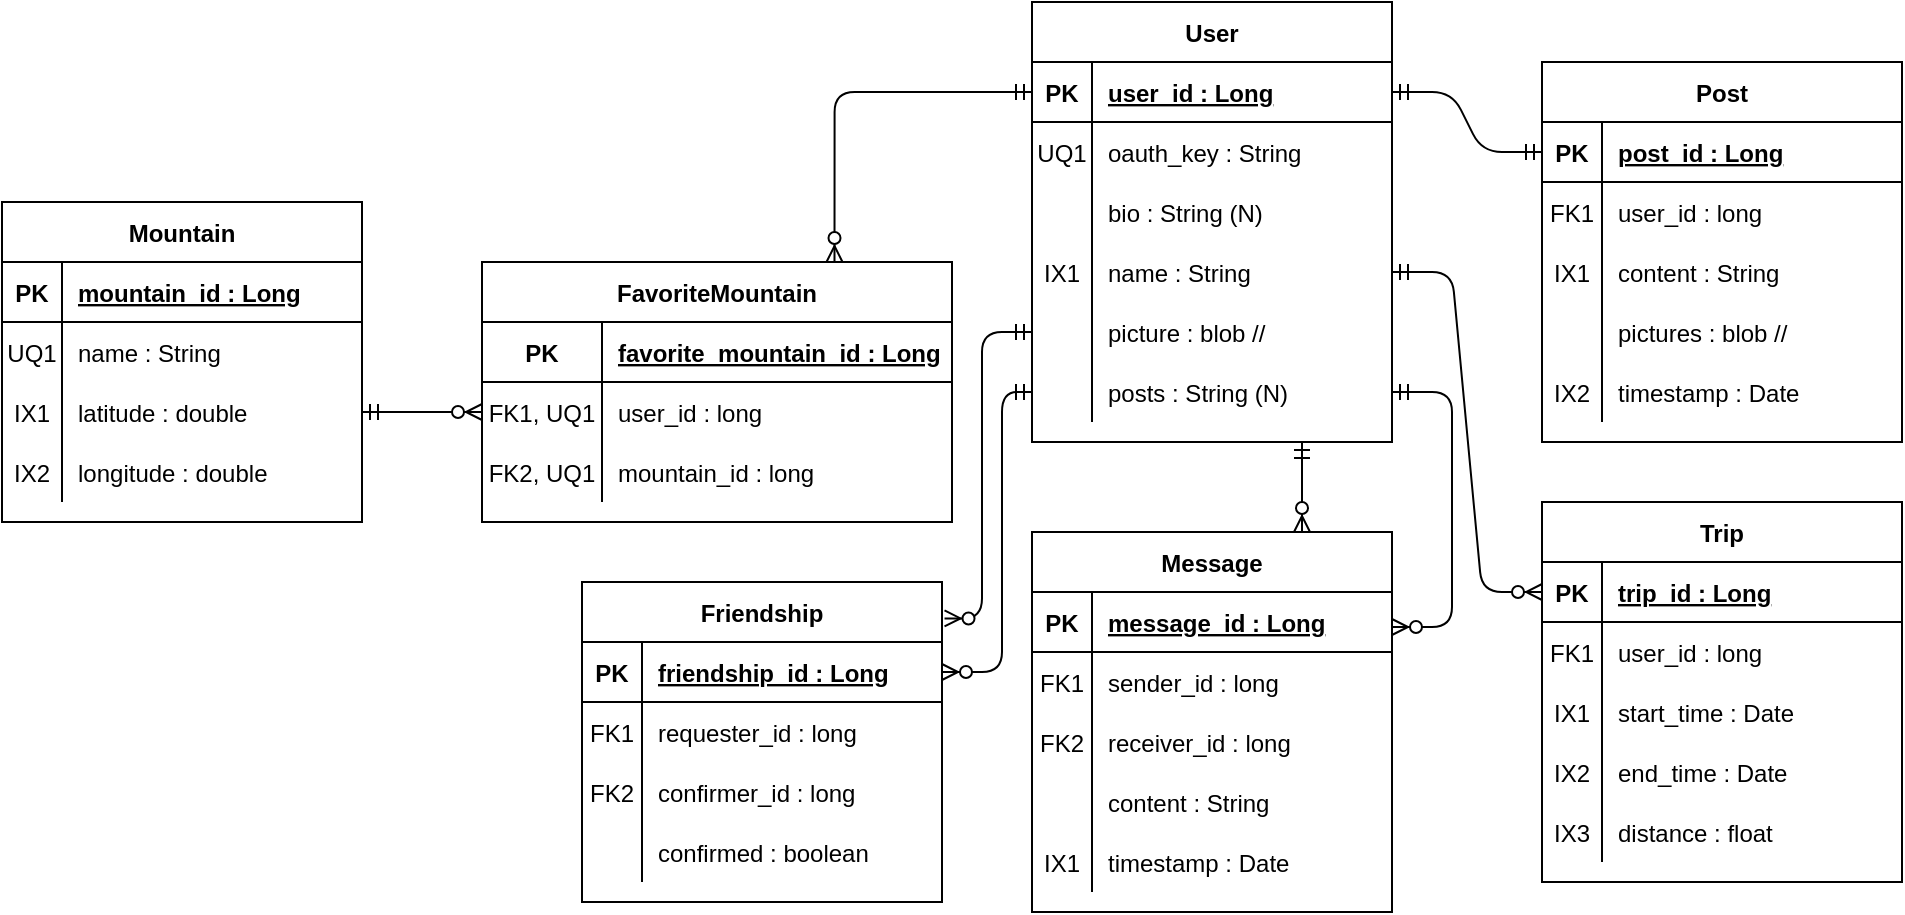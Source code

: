 <mxfile version="13.8.3" type="device"><diagram id="Pla2_hX-AQuBsee2a-CE" name="Page-1"><mxGraphModel dx="1888" dy="522" grid="1" gridSize="10" guides="1" tooltips="1" connect="1" arrows="1" fold="1" page="1" pageScale="1" pageWidth="850" pageHeight="1100" math="0" shadow="0"><root><mxCell id="0"/><mxCell id="1" parent="0"/><mxCell id="O7ZYXcbCw2IDSmmn9vWU-1" value="Post" style="shape=table;startSize=30;container=1;collapsible=1;childLayout=tableLayout;fixedRows=1;rowLines=0;fontStyle=1;align=center;resizeLast=1;" parent="1" vertex="1"><mxGeometry x="500" y="100" width="180" height="190" as="geometry"/></mxCell><mxCell id="O7ZYXcbCw2IDSmmn9vWU-2" value="" style="shape=partialRectangle;collapsible=0;dropTarget=0;pointerEvents=0;fillColor=none;top=0;left=0;bottom=1;right=0;points=[[0,0.5],[1,0.5]];portConstraint=eastwest;" parent="O7ZYXcbCw2IDSmmn9vWU-1" vertex="1"><mxGeometry y="30" width="180" height="30" as="geometry"/></mxCell><mxCell id="O7ZYXcbCw2IDSmmn9vWU-3" value="PK" style="shape=partialRectangle;connectable=0;fillColor=none;top=0;left=0;bottom=0;right=0;fontStyle=1;overflow=hidden;" parent="O7ZYXcbCw2IDSmmn9vWU-2" vertex="1"><mxGeometry width="30" height="30" as="geometry"/></mxCell><mxCell id="O7ZYXcbCw2IDSmmn9vWU-4" value="post_id : Long" style="shape=partialRectangle;connectable=0;fillColor=none;top=0;left=0;bottom=0;right=0;align=left;spacingLeft=6;fontStyle=5;overflow=hidden;" parent="O7ZYXcbCw2IDSmmn9vWU-2" vertex="1"><mxGeometry x="30" width="150" height="30" as="geometry"/></mxCell><mxCell id="O7ZYXcbCw2IDSmmn9vWU-5" value="" style="shape=partialRectangle;collapsible=0;dropTarget=0;pointerEvents=0;fillColor=none;top=0;left=0;bottom=0;right=0;points=[[0,0.5],[1,0.5]];portConstraint=eastwest;" parent="O7ZYXcbCw2IDSmmn9vWU-1" vertex="1"><mxGeometry y="60" width="180" height="30" as="geometry"/></mxCell><mxCell id="O7ZYXcbCw2IDSmmn9vWU-6" value="FK1" style="shape=partialRectangle;connectable=0;fillColor=none;top=0;left=0;bottom=0;right=0;editable=1;overflow=hidden;" parent="O7ZYXcbCw2IDSmmn9vWU-5" vertex="1"><mxGeometry width="30" height="30" as="geometry"/></mxCell><mxCell id="O7ZYXcbCw2IDSmmn9vWU-7" value="user_id : long" style="shape=partialRectangle;connectable=0;fillColor=none;top=0;left=0;bottom=0;right=0;align=left;spacingLeft=6;overflow=hidden;" parent="O7ZYXcbCw2IDSmmn9vWU-5" vertex="1"><mxGeometry x="30" width="150" height="30" as="geometry"/></mxCell><mxCell id="QWzIRzsHnDfoNcyICcfh-4" value="" style="shape=partialRectangle;collapsible=0;dropTarget=0;pointerEvents=0;fillColor=none;top=0;left=0;bottom=0;right=0;points=[[0,0.5],[1,0.5]];portConstraint=eastwest;" parent="O7ZYXcbCw2IDSmmn9vWU-1" vertex="1"><mxGeometry y="90" width="180" height="30" as="geometry"/></mxCell><mxCell id="QWzIRzsHnDfoNcyICcfh-5" value="IX1" style="shape=partialRectangle;connectable=0;fillColor=none;top=0;left=0;bottom=0;right=0;editable=1;overflow=hidden;" parent="QWzIRzsHnDfoNcyICcfh-4" vertex="1"><mxGeometry width="30" height="30" as="geometry"/></mxCell><mxCell id="QWzIRzsHnDfoNcyICcfh-6" value="content : String" style="shape=partialRectangle;connectable=0;fillColor=none;top=0;left=0;bottom=0;right=0;align=left;spacingLeft=6;overflow=hidden;" parent="QWzIRzsHnDfoNcyICcfh-4" vertex="1"><mxGeometry x="30" width="150" height="30" as="geometry"/></mxCell><mxCell id="O7ZYXcbCw2IDSmmn9vWU-8" value="" style="shape=partialRectangle;collapsible=0;dropTarget=0;pointerEvents=0;fillColor=none;top=0;left=0;bottom=0;right=0;points=[[0,0.5],[1,0.5]];portConstraint=eastwest;" parent="O7ZYXcbCw2IDSmmn9vWU-1" vertex="1"><mxGeometry y="120" width="180" height="30" as="geometry"/></mxCell><mxCell id="O7ZYXcbCw2IDSmmn9vWU-9" value="" style="shape=partialRectangle;connectable=0;fillColor=none;top=0;left=0;bottom=0;right=0;editable=1;overflow=hidden;" parent="O7ZYXcbCw2IDSmmn9vWU-8" vertex="1"><mxGeometry width="30" height="30" as="geometry"/></mxCell><mxCell id="O7ZYXcbCw2IDSmmn9vWU-10" value="pictures : blob //" style="shape=partialRectangle;connectable=0;fillColor=none;top=0;left=0;bottom=0;right=0;align=left;spacingLeft=6;overflow=hidden;" parent="O7ZYXcbCw2IDSmmn9vWU-8" vertex="1"><mxGeometry x="30" width="150" height="30" as="geometry"/></mxCell><mxCell id="O7ZYXcbCw2IDSmmn9vWU-72" value="" style="shape=partialRectangle;collapsible=0;dropTarget=0;pointerEvents=0;fillColor=none;top=0;left=0;bottom=0;right=0;points=[[0,0.5],[1,0.5]];portConstraint=eastwest;" parent="O7ZYXcbCw2IDSmmn9vWU-1" vertex="1"><mxGeometry y="150" width="180" height="30" as="geometry"/></mxCell><mxCell id="O7ZYXcbCw2IDSmmn9vWU-73" value="IX2" style="shape=partialRectangle;connectable=0;fillColor=none;top=0;left=0;bottom=0;right=0;editable=1;overflow=hidden;" parent="O7ZYXcbCw2IDSmmn9vWU-72" vertex="1"><mxGeometry width="30" height="30" as="geometry"/></mxCell><mxCell id="O7ZYXcbCw2IDSmmn9vWU-74" value="timestamp : Date" style="shape=partialRectangle;connectable=0;fillColor=none;top=0;left=0;bottom=0;right=0;align=left;spacingLeft=6;overflow=hidden;" parent="O7ZYXcbCw2IDSmmn9vWU-72" vertex="1"><mxGeometry x="30" width="150" height="30" as="geometry"/></mxCell><mxCell id="O7ZYXcbCw2IDSmmn9vWU-60" value="" style="edgeStyle=entityRelationEdgeStyle;fontSize=12;html=1;endArrow=ERzeroToMany;startArrow=ERmandOne;exitX=1;exitY=0.5;exitDx=0;exitDy=0;entryX=1;entryY=0.25;entryDx=0;entryDy=0;" parent="1" source="O7ZYXcbCw2IDSmmn9vWU-28" target="O7ZYXcbCw2IDSmmn9vWU-31" edge="1"><mxGeometry width="100" height="100" relative="1" as="geometry"><mxPoint x="160" y="340" as="sourcePoint"/><mxPoint x="260" y="240" as="targetPoint"/></mxGeometry></mxCell><mxCell id="O7ZYXcbCw2IDSmmn9vWU-65" value="" style="edgeStyle=entityRelationEdgeStyle;fontSize=12;html=1;endArrow=ERmandOne;startArrow=ERmandOne;exitX=1;exitY=0.5;exitDx=0;exitDy=0;entryX=0;entryY=0.5;entryDx=0;entryDy=0;" parent="1" source="O7ZYXcbCw2IDSmmn9vWU-15" target="O7ZYXcbCw2IDSmmn9vWU-2" edge="1"><mxGeometry width="100" height="100" relative="1" as="geometry"><mxPoint x="340" y="190" as="sourcePoint"/><mxPoint x="440" y="90" as="targetPoint"/></mxGeometry></mxCell><mxCell id="O7ZYXcbCw2IDSmmn9vWU-71" value="" style="edgeStyle=entityRelationEdgeStyle;fontSize=12;html=1;endArrow=ERzeroToMany;startArrow=ERmandOne;entryX=0;entryY=0.5;entryDx=0;entryDy=0;exitX=1;exitY=0.5;exitDx=0;exitDy=0;endFill=1;" parent="1" source="O7ZYXcbCw2IDSmmn9vWU-21" target="QWzIRzsHnDfoNcyICcfh-8" edge="1"><mxGeometry width="100" height="100" relative="1" as="geometry"><mxPoint x="320" y="230" as="sourcePoint"/><mxPoint x="500" y="425" as="targetPoint"/></mxGeometry></mxCell><mxCell id="QWzIRzsHnDfoNcyICcfh-60" value="" style="edgeStyle=entityRelationEdgeStyle;fontSize=12;html=1;endArrow=ERzeroToMany;startArrow=ERmandOne;entryX=0;entryY=0.5;entryDx=0;entryDy=0;exitX=1;exitY=0.5;exitDx=0;exitDy=0;endFill=1;" parent="1" source="QWzIRzsHnDfoNcyICcfh-54" target="QWzIRzsHnDfoNcyICcfh-65" edge="1"><mxGeometry width="100" height="100" relative="1" as="geometry"><mxPoint x="132.5" y="270" as="sourcePoint"/><mxPoint x="232.5" y="170" as="targetPoint"/></mxGeometry></mxCell><mxCell id="QWzIRzsHnDfoNcyICcfh-61" value="FavoriteMountain" style="shape=table;startSize=30;container=1;collapsible=1;childLayout=tableLayout;fixedRows=1;rowLines=0;fontStyle=1;align=center;resizeLast=1;" parent="1" vertex="1"><mxGeometry x="-30" y="200" width="235" height="130" as="geometry"/></mxCell><mxCell id="QWzIRzsHnDfoNcyICcfh-62" value="" style="shape=partialRectangle;collapsible=0;dropTarget=0;pointerEvents=0;fillColor=none;top=0;left=0;bottom=1;right=0;points=[[0,0.5],[1,0.5]];portConstraint=eastwest;" parent="QWzIRzsHnDfoNcyICcfh-61" vertex="1"><mxGeometry y="30" width="235" height="30" as="geometry"/></mxCell><mxCell id="QWzIRzsHnDfoNcyICcfh-63" value="PK" style="shape=partialRectangle;connectable=0;fillColor=none;top=0;left=0;bottom=0;right=0;fontStyle=1;overflow=hidden;" parent="QWzIRzsHnDfoNcyICcfh-62" vertex="1"><mxGeometry width="60" height="30" as="geometry"/></mxCell><mxCell id="QWzIRzsHnDfoNcyICcfh-64" value="favorite_mountain_id : Long" style="shape=partialRectangle;connectable=0;fillColor=none;top=0;left=0;bottom=0;right=0;align=left;spacingLeft=6;fontStyle=5;overflow=hidden;" parent="QWzIRzsHnDfoNcyICcfh-62" vertex="1"><mxGeometry x="60" width="175" height="30" as="geometry"/></mxCell><mxCell id="QWzIRzsHnDfoNcyICcfh-65" value="" style="shape=partialRectangle;collapsible=0;dropTarget=0;pointerEvents=0;fillColor=none;top=0;left=0;bottom=0;right=0;points=[[0,0.5],[1,0.5]];portConstraint=eastwest;" parent="QWzIRzsHnDfoNcyICcfh-61" vertex="1"><mxGeometry y="60" width="235" height="30" as="geometry"/></mxCell><mxCell id="QWzIRzsHnDfoNcyICcfh-66" value="FK1, UQ1" style="shape=partialRectangle;connectable=0;fillColor=none;top=0;left=0;bottom=0;right=0;editable=1;overflow=hidden;" parent="QWzIRzsHnDfoNcyICcfh-65" vertex="1"><mxGeometry width="60" height="30" as="geometry"/></mxCell><mxCell id="QWzIRzsHnDfoNcyICcfh-67" value="user_id : long" style="shape=partialRectangle;connectable=0;fillColor=none;top=0;left=0;bottom=0;right=0;align=left;spacingLeft=6;overflow=hidden;" parent="QWzIRzsHnDfoNcyICcfh-65" vertex="1"><mxGeometry x="60" width="175" height="30" as="geometry"/></mxCell><mxCell id="QWzIRzsHnDfoNcyICcfh-68" value="" style="shape=partialRectangle;collapsible=0;dropTarget=0;pointerEvents=0;fillColor=none;top=0;left=0;bottom=0;right=0;points=[[0,0.5],[1,0.5]];portConstraint=eastwest;" parent="QWzIRzsHnDfoNcyICcfh-61" vertex="1"><mxGeometry y="90" width="235" height="30" as="geometry"/></mxCell><mxCell id="QWzIRzsHnDfoNcyICcfh-69" value="FK2, UQ1" style="shape=partialRectangle;connectable=0;fillColor=none;top=0;left=0;bottom=0;right=0;editable=1;overflow=hidden;" parent="QWzIRzsHnDfoNcyICcfh-68" vertex="1"><mxGeometry width="60" height="30" as="geometry"/></mxCell><mxCell id="QWzIRzsHnDfoNcyICcfh-70" value="mountain_id : long" style="shape=partialRectangle;connectable=0;fillColor=none;top=0;left=0;bottom=0;right=0;align=left;spacingLeft=6;overflow=hidden;" parent="QWzIRzsHnDfoNcyICcfh-68" vertex="1"><mxGeometry x="60" width="175" height="30" as="geometry"/></mxCell><mxCell id="QWzIRzsHnDfoNcyICcfh-47" value="Mountain" style="shape=table;startSize=30;container=1;collapsible=1;childLayout=tableLayout;fixedRows=1;rowLines=0;fontStyle=1;align=center;resizeLast=1;" parent="1" vertex="1"><mxGeometry x="-270" y="170" width="180" height="160" as="geometry"/></mxCell><mxCell id="QWzIRzsHnDfoNcyICcfh-48" value="" style="shape=partialRectangle;collapsible=0;dropTarget=0;pointerEvents=0;fillColor=none;top=0;left=0;bottom=1;right=0;points=[[0,0.5],[1,0.5]];portConstraint=eastwest;" parent="QWzIRzsHnDfoNcyICcfh-47" vertex="1"><mxGeometry y="30" width="180" height="30" as="geometry"/></mxCell><mxCell id="QWzIRzsHnDfoNcyICcfh-49" value="PK" style="shape=partialRectangle;connectable=0;fillColor=none;top=0;left=0;bottom=0;right=0;fontStyle=1;overflow=hidden;" parent="QWzIRzsHnDfoNcyICcfh-48" vertex="1"><mxGeometry width="30" height="30" as="geometry"/></mxCell><mxCell id="QWzIRzsHnDfoNcyICcfh-50" value="mountain_id : Long" style="shape=partialRectangle;connectable=0;fillColor=none;top=0;left=0;bottom=0;right=0;align=left;spacingLeft=6;fontStyle=5;overflow=hidden;" parent="QWzIRzsHnDfoNcyICcfh-48" vertex="1"><mxGeometry x="30" width="150" height="30" as="geometry"/></mxCell><mxCell id="QWzIRzsHnDfoNcyICcfh-51" value="" style="shape=partialRectangle;collapsible=0;dropTarget=0;pointerEvents=0;fillColor=none;top=0;left=0;bottom=0;right=0;points=[[0,0.5],[1,0.5]];portConstraint=eastwest;" parent="QWzIRzsHnDfoNcyICcfh-47" vertex="1"><mxGeometry y="60" width="180" height="30" as="geometry"/></mxCell><mxCell id="QWzIRzsHnDfoNcyICcfh-52" value="UQ1" style="shape=partialRectangle;connectable=0;fillColor=none;top=0;left=0;bottom=0;right=0;editable=1;overflow=hidden;" parent="QWzIRzsHnDfoNcyICcfh-51" vertex="1"><mxGeometry width="30" height="30" as="geometry"/></mxCell><mxCell id="QWzIRzsHnDfoNcyICcfh-53" value="name : String" style="shape=partialRectangle;connectable=0;fillColor=none;top=0;left=0;bottom=0;right=0;align=left;spacingLeft=6;overflow=hidden;" parent="QWzIRzsHnDfoNcyICcfh-51" vertex="1"><mxGeometry x="30" width="150" height="30" as="geometry"/></mxCell><mxCell id="QWzIRzsHnDfoNcyICcfh-54" value="" style="shape=partialRectangle;collapsible=0;dropTarget=0;pointerEvents=0;fillColor=none;top=0;left=0;bottom=0;right=0;points=[[0,0.5],[1,0.5]];portConstraint=eastwest;" parent="QWzIRzsHnDfoNcyICcfh-47" vertex="1"><mxGeometry y="90" width="180" height="30" as="geometry"/></mxCell><mxCell id="QWzIRzsHnDfoNcyICcfh-55" value="IX1" style="shape=partialRectangle;connectable=0;fillColor=none;top=0;left=0;bottom=0;right=0;editable=1;overflow=hidden;" parent="QWzIRzsHnDfoNcyICcfh-54" vertex="1"><mxGeometry width="30" height="30" as="geometry"/></mxCell><mxCell id="QWzIRzsHnDfoNcyICcfh-56" value="latitude : double" style="shape=partialRectangle;connectable=0;fillColor=none;top=0;left=0;bottom=0;right=0;align=left;spacingLeft=6;overflow=hidden;" parent="QWzIRzsHnDfoNcyICcfh-54" vertex="1"><mxGeometry x="30" width="150" height="30" as="geometry"/></mxCell><mxCell id="QWzIRzsHnDfoNcyICcfh-57" value="" style="shape=partialRectangle;collapsible=0;dropTarget=0;pointerEvents=0;fillColor=none;top=0;left=0;bottom=0;right=0;points=[[0,0.5],[1,0.5]];portConstraint=eastwest;" parent="QWzIRzsHnDfoNcyICcfh-47" vertex="1"><mxGeometry y="120" width="180" height="30" as="geometry"/></mxCell><mxCell id="QWzIRzsHnDfoNcyICcfh-58" value="IX2" style="shape=partialRectangle;connectable=0;fillColor=none;top=0;left=0;bottom=0;right=0;editable=1;overflow=hidden;" parent="QWzIRzsHnDfoNcyICcfh-57" vertex="1"><mxGeometry width="30" height="30" as="geometry"/></mxCell><mxCell id="QWzIRzsHnDfoNcyICcfh-59" value="longitude : double" style="shape=partialRectangle;connectable=0;fillColor=none;top=0;left=0;bottom=0;right=0;align=left;spacingLeft=6;overflow=hidden;" parent="QWzIRzsHnDfoNcyICcfh-57" vertex="1"><mxGeometry x="30" width="150" height="30" as="geometry"/></mxCell><mxCell id="QWzIRzsHnDfoNcyICcfh-71" value="" style="fontSize=12;html=1;endArrow=ERzeroToMany;startArrow=ERmandOne;exitX=0;exitY=0.5;exitDx=0;exitDy=0;entryX=0.75;entryY=0;entryDx=0;entryDy=0;endFill=1;edgeStyle=orthogonalEdgeStyle;" parent="1" source="O7ZYXcbCw2IDSmmn9vWU-15" target="QWzIRzsHnDfoNcyICcfh-61" edge="1"><mxGeometry width="100" height="100" relative="1" as="geometry"><mxPoint x="160" y="105" as="sourcePoint"/><mxPoint x="160" y="200" as="targetPoint"/></mxGeometry></mxCell><mxCell id="QWzIRzsHnDfoNcyICcfh-7" value="Trip" style="shape=table;startSize=30;container=1;collapsible=1;childLayout=tableLayout;fixedRows=1;rowLines=0;fontStyle=1;align=center;resizeLast=1;" parent="1" vertex="1"><mxGeometry x="500" y="320" width="180" height="190" as="geometry"/></mxCell><mxCell id="QWzIRzsHnDfoNcyICcfh-8" value="" style="shape=partialRectangle;collapsible=0;dropTarget=0;pointerEvents=0;fillColor=none;top=0;left=0;bottom=1;right=0;points=[[0,0.5],[1,0.5]];portConstraint=eastwest;" parent="QWzIRzsHnDfoNcyICcfh-7" vertex="1"><mxGeometry y="30" width="180" height="30" as="geometry"/></mxCell><mxCell id="QWzIRzsHnDfoNcyICcfh-9" value="PK" style="shape=partialRectangle;connectable=0;fillColor=none;top=0;left=0;bottom=0;right=0;fontStyle=1;overflow=hidden;" parent="QWzIRzsHnDfoNcyICcfh-8" vertex="1"><mxGeometry width="30" height="30" as="geometry"/></mxCell><mxCell id="QWzIRzsHnDfoNcyICcfh-10" value="trip_id : Long" style="shape=partialRectangle;connectable=0;fillColor=none;top=0;left=0;bottom=0;right=0;align=left;spacingLeft=6;fontStyle=5;overflow=hidden;" parent="QWzIRzsHnDfoNcyICcfh-8" vertex="1"><mxGeometry x="30" width="150" height="30" as="geometry"/></mxCell><mxCell id="QWzIRzsHnDfoNcyICcfh-11" value="" style="shape=partialRectangle;collapsible=0;dropTarget=0;pointerEvents=0;fillColor=none;top=0;left=0;bottom=0;right=0;points=[[0,0.5],[1,0.5]];portConstraint=eastwest;" parent="QWzIRzsHnDfoNcyICcfh-7" vertex="1"><mxGeometry y="60" width="180" height="30" as="geometry"/></mxCell><mxCell id="QWzIRzsHnDfoNcyICcfh-12" value="FK1" style="shape=partialRectangle;connectable=0;fillColor=none;top=0;left=0;bottom=0;right=0;editable=1;overflow=hidden;" parent="QWzIRzsHnDfoNcyICcfh-11" vertex="1"><mxGeometry width="30" height="30" as="geometry"/></mxCell><mxCell id="QWzIRzsHnDfoNcyICcfh-13" value="user_id : long" style="shape=partialRectangle;connectable=0;fillColor=none;top=0;left=0;bottom=0;right=0;align=left;spacingLeft=6;overflow=hidden;" parent="QWzIRzsHnDfoNcyICcfh-11" vertex="1"><mxGeometry x="30" width="150" height="30" as="geometry"/></mxCell><mxCell id="QWzIRzsHnDfoNcyICcfh-14" value="" style="shape=partialRectangle;collapsible=0;dropTarget=0;pointerEvents=0;fillColor=none;top=0;left=0;bottom=0;right=0;points=[[0,0.5],[1,0.5]];portConstraint=eastwest;" parent="QWzIRzsHnDfoNcyICcfh-7" vertex="1"><mxGeometry y="90" width="180" height="30" as="geometry"/></mxCell><mxCell id="QWzIRzsHnDfoNcyICcfh-15" value="IX1" style="shape=partialRectangle;connectable=0;fillColor=none;top=0;left=0;bottom=0;right=0;editable=1;overflow=hidden;" parent="QWzIRzsHnDfoNcyICcfh-14" vertex="1"><mxGeometry width="30" height="30" as="geometry"/></mxCell><mxCell id="QWzIRzsHnDfoNcyICcfh-16" value="start_time : Date" style="shape=partialRectangle;connectable=0;fillColor=none;top=0;left=0;bottom=0;right=0;align=left;spacingLeft=6;overflow=hidden;" parent="QWzIRzsHnDfoNcyICcfh-14" vertex="1"><mxGeometry x="30" width="150" height="30" as="geometry"/></mxCell><mxCell id="QWzIRzsHnDfoNcyICcfh-17" value="" style="shape=partialRectangle;collapsible=0;dropTarget=0;pointerEvents=0;fillColor=none;top=0;left=0;bottom=0;right=0;points=[[0,0.5],[1,0.5]];portConstraint=eastwest;" parent="QWzIRzsHnDfoNcyICcfh-7" vertex="1"><mxGeometry y="120" width="180" height="30" as="geometry"/></mxCell><mxCell id="QWzIRzsHnDfoNcyICcfh-18" value="IX2" style="shape=partialRectangle;connectable=0;fillColor=none;top=0;left=0;bottom=0;right=0;editable=1;overflow=hidden;" parent="QWzIRzsHnDfoNcyICcfh-17" vertex="1"><mxGeometry width="30" height="30" as="geometry"/></mxCell><mxCell id="QWzIRzsHnDfoNcyICcfh-19" value="end_time : Date" style="shape=partialRectangle;connectable=0;fillColor=none;top=0;left=0;bottom=0;right=0;align=left;spacingLeft=6;overflow=hidden;" parent="QWzIRzsHnDfoNcyICcfh-17" vertex="1"><mxGeometry x="30" width="150" height="30" as="geometry"/></mxCell><mxCell id="QWzIRzsHnDfoNcyICcfh-20" value="" style="shape=partialRectangle;collapsible=0;dropTarget=0;pointerEvents=0;fillColor=none;top=0;left=0;bottom=0;right=0;points=[[0,0.5],[1,0.5]];portConstraint=eastwest;" parent="QWzIRzsHnDfoNcyICcfh-7" vertex="1"><mxGeometry y="150" width="180" height="30" as="geometry"/></mxCell><mxCell id="QWzIRzsHnDfoNcyICcfh-21" value="IX3" style="shape=partialRectangle;connectable=0;fillColor=none;top=0;left=0;bottom=0;right=0;editable=1;overflow=hidden;" parent="QWzIRzsHnDfoNcyICcfh-20" vertex="1"><mxGeometry width="30" height="30" as="geometry"/></mxCell><mxCell id="QWzIRzsHnDfoNcyICcfh-22" value="distance : float" style="shape=partialRectangle;connectable=0;fillColor=none;top=0;left=0;bottom=0;right=0;align=left;spacingLeft=6;overflow=hidden;" parent="QWzIRzsHnDfoNcyICcfh-20" vertex="1"><mxGeometry x="30" width="150" height="30" as="geometry"/></mxCell><mxCell id="O7ZYXcbCw2IDSmmn9vWU-31" value="Message" style="shape=table;startSize=30;container=1;collapsible=1;childLayout=tableLayout;fixedRows=1;rowLines=0;fontStyle=1;align=center;resizeLast=1;" parent="1" vertex="1"><mxGeometry x="245" y="335" width="180" height="190" as="geometry"/></mxCell><mxCell id="O7ZYXcbCw2IDSmmn9vWU-32" value="" style="shape=partialRectangle;collapsible=0;dropTarget=0;pointerEvents=0;fillColor=none;top=0;left=0;bottom=1;right=0;points=[[0,0.5],[1,0.5]];portConstraint=eastwest;" parent="O7ZYXcbCw2IDSmmn9vWU-31" vertex="1"><mxGeometry y="30" width="180" height="30" as="geometry"/></mxCell><mxCell id="O7ZYXcbCw2IDSmmn9vWU-33" value="PK" style="shape=partialRectangle;connectable=0;fillColor=none;top=0;left=0;bottom=0;right=0;fontStyle=1;overflow=hidden;" parent="O7ZYXcbCw2IDSmmn9vWU-32" vertex="1"><mxGeometry width="30" height="30" as="geometry"/></mxCell><mxCell id="O7ZYXcbCw2IDSmmn9vWU-34" value="message_id : Long" style="shape=partialRectangle;connectable=0;fillColor=none;top=0;left=0;bottom=0;right=0;align=left;spacingLeft=6;fontStyle=5;overflow=hidden;" parent="O7ZYXcbCw2IDSmmn9vWU-32" vertex="1"><mxGeometry x="30" width="150" height="30" as="geometry"/></mxCell><mxCell id="O7ZYXcbCw2IDSmmn9vWU-35" value="" style="shape=partialRectangle;collapsible=0;dropTarget=0;pointerEvents=0;fillColor=none;top=0;left=0;bottom=0;right=0;points=[[0,0.5],[1,0.5]];portConstraint=eastwest;" parent="O7ZYXcbCw2IDSmmn9vWU-31" vertex="1"><mxGeometry y="60" width="180" height="30" as="geometry"/></mxCell><mxCell id="O7ZYXcbCw2IDSmmn9vWU-36" value="FK1" style="shape=partialRectangle;connectable=0;fillColor=none;top=0;left=0;bottom=0;right=0;editable=1;overflow=hidden;" parent="O7ZYXcbCw2IDSmmn9vWU-35" vertex="1"><mxGeometry width="30" height="30" as="geometry"/></mxCell><mxCell id="O7ZYXcbCw2IDSmmn9vWU-37" value="sender_id : long" style="shape=partialRectangle;connectable=0;fillColor=none;top=0;left=0;bottom=0;right=0;align=left;spacingLeft=6;overflow=hidden;" parent="O7ZYXcbCw2IDSmmn9vWU-35" vertex="1"><mxGeometry x="30" width="150" height="30" as="geometry"/></mxCell><mxCell id="QWzIRzsHnDfoNcyICcfh-90" value="" style="shape=partialRectangle;collapsible=0;dropTarget=0;pointerEvents=0;fillColor=none;top=0;left=0;bottom=0;right=0;points=[[0,0.5],[1,0.5]];portConstraint=eastwest;" parent="O7ZYXcbCw2IDSmmn9vWU-31" vertex="1"><mxGeometry y="90" width="180" height="30" as="geometry"/></mxCell><mxCell id="QWzIRzsHnDfoNcyICcfh-91" value="FK2" style="shape=partialRectangle;connectable=0;fillColor=none;top=0;left=0;bottom=0;right=0;editable=1;overflow=hidden;" parent="QWzIRzsHnDfoNcyICcfh-90" vertex="1"><mxGeometry width="30" height="30" as="geometry"/></mxCell><mxCell id="QWzIRzsHnDfoNcyICcfh-92" value="receiver_id : long" style="shape=partialRectangle;connectable=0;fillColor=none;top=0;left=0;bottom=0;right=0;align=left;spacingLeft=6;overflow=hidden;" parent="QWzIRzsHnDfoNcyICcfh-90" vertex="1"><mxGeometry x="30" width="150" height="30" as="geometry"/></mxCell><mxCell id="O7ZYXcbCw2IDSmmn9vWU-38" value="" style="shape=partialRectangle;collapsible=0;dropTarget=0;pointerEvents=0;fillColor=none;top=0;left=0;bottom=0;right=0;points=[[0,0.5],[1,0.5]];portConstraint=eastwest;" parent="O7ZYXcbCw2IDSmmn9vWU-31" vertex="1"><mxGeometry y="120" width="180" height="30" as="geometry"/></mxCell><mxCell id="O7ZYXcbCw2IDSmmn9vWU-39" value="" style="shape=partialRectangle;connectable=0;fillColor=none;top=0;left=0;bottom=0;right=0;editable=1;overflow=hidden;" parent="O7ZYXcbCw2IDSmmn9vWU-38" vertex="1"><mxGeometry width="30" height="30" as="geometry"/></mxCell><mxCell id="O7ZYXcbCw2IDSmmn9vWU-40" value="content : String" style="shape=partialRectangle;connectable=0;fillColor=none;top=0;left=0;bottom=0;right=0;align=left;spacingLeft=6;overflow=hidden;" parent="O7ZYXcbCw2IDSmmn9vWU-38" vertex="1"><mxGeometry x="30" width="150" height="30" as="geometry"/></mxCell><mxCell id="O7ZYXcbCw2IDSmmn9vWU-41" value="" style="shape=partialRectangle;collapsible=0;dropTarget=0;pointerEvents=0;fillColor=none;top=0;left=0;bottom=0;right=0;points=[[0,0.5],[1,0.5]];portConstraint=eastwest;" parent="O7ZYXcbCw2IDSmmn9vWU-31" vertex="1"><mxGeometry y="150" width="180" height="30" as="geometry"/></mxCell><mxCell id="O7ZYXcbCw2IDSmmn9vWU-42" value="IX1" style="shape=partialRectangle;connectable=0;fillColor=none;top=0;left=0;bottom=0;right=0;editable=1;overflow=hidden;" parent="O7ZYXcbCw2IDSmmn9vWU-41" vertex="1"><mxGeometry width="30" height="30" as="geometry"/></mxCell><mxCell id="O7ZYXcbCw2IDSmmn9vWU-43" value="timestamp : Date" style="shape=partialRectangle;connectable=0;fillColor=none;top=0;left=0;bottom=0;right=0;align=left;spacingLeft=6;overflow=hidden;" parent="O7ZYXcbCw2IDSmmn9vWU-41" vertex="1"><mxGeometry x="30" width="150" height="30" as="geometry"/></mxCell><mxCell id="QWzIRzsHnDfoNcyICcfh-72" value="Friendship" style="shape=table;startSize=30;container=1;collapsible=1;childLayout=tableLayout;fixedRows=1;rowLines=0;fontStyle=1;align=center;resizeLast=1;" parent="1" vertex="1"><mxGeometry x="20" y="360" width="180" height="160" as="geometry"/></mxCell><mxCell id="QWzIRzsHnDfoNcyICcfh-73" value="" style="shape=partialRectangle;collapsible=0;dropTarget=0;pointerEvents=0;fillColor=none;top=0;left=0;bottom=1;right=0;points=[[0,0.5],[1,0.5]];portConstraint=eastwest;" parent="QWzIRzsHnDfoNcyICcfh-72" vertex="1"><mxGeometry y="30" width="180" height="30" as="geometry"/></mxCell><mxCell id="QWzIRzsHnDfoNcyICcfh-74" value="PK" style="shape=partialRectangle;connectable=0;fillColor=none;top=0;left=0;bottom=0;right=0;fontStyle=1;overflow=hidden;" parent="QWzIRzsHnDfoNcyICcfh-73" vertex="1"><mxGeometry width="30" height="30" as="geometry"/></mxCell><mxCell id="QWzIRzsHnDfoNcyICcfh-75" value="friendship_id : Long" style="shape=partialRectangle;connectable=0;fillColor=none;top=0;left=0;bottom=0;right=0;align=left;spacingLeft=6;fontStyle=5;overflow=hidden;" parent="QWzIRzsHnDfoNcyICcfh-73" vertex="1"><mxGeometry x="30" width="150" height="30" as="geometry"/></mxCell><mxCell id="QWzIRzsHnDfoNcyICcfh-76" value="" style="shape=partialRectangle;collapsible=0;dropTarget=0;pointerEvents=0;fillColor=none;top=0;left=0;bottom=0;right=0;points=[[0,0.5],[1,0.5]];portConstraint=eastwest;" parent="QWzIRzsHnDfoNcyICcfh-72" vertex="1"><mxGeometry y="60" width="180" height="30" as="geometry"/></mxCell><mxCell id="QWzIRzsHnDfoNcyICcfh-77" value="FK1" style="shape=partialRectangle;connectable=0;fillColor=none;top=0;left=0;bottom=0;right=0;editable=1;overflow=hidden;" parent="QWzIRzsHnDfoNcyICcfh-76" vertex="1"><mxGeometry width="30" height="30" as="geometry"/></mxCell><mxCell id="QWzIRzsHnDfoNcyICcfh-78" value="requester_id : long" style="shape=partialRectangle;connectable=0;fillColor=none;top=0;left=0;bottom=0;right=0;align=left;spacingLeft=6;overflow=hidden;" parent="QWzIRzsHnDfoNcyICcfh-76" vertex="1"><mxGeometry x="30" width="150" height="30" as="geometry"/></mxCell><mxCell id="QWzIRzsHnDfoNcyICcfh-79" value="" style="shape=partialRectangle;collapsible=0;dropTarget=0;pointerEvents=0;fillColor=none;top=0;left=0;bottom=0;right=0;points=[[0,0.5],[1,0.5]];portConstraint=eastwest;" parent="QWzIRzsHnDfoNcyICcfh-72" vertex="1"><mxGeometry y="90" width="180" height="30" as="geometry"/></mxCell><mxCell id="QWzIRzsHnDfoNcyICcfh-80" value="FK2" style="shape=partialRectangle;connectable=0;fillColor=none;top=0;left=0;bottom=0;right=0;editable=1;overflow=hidden;" parent="QWzIRzsHnDfoNcyICcfh-79" vertex="1"><mxGeometry width="30" height="30" as="geometry"/></mxCell><mxCell id="QWzIRzsHnDfoNcyICcfh-81" value="confirmer_id : long" style="shape=partialRectangle;connectable=0;fillColor=none;top=0;left=0;bottom=0;right=0;align=left;spacingLeft=6;overflow=hidden;" parent="QWzIRzsHnDfoNcyICcfh-79" vertex="1"><mxGeometry x="30" width="150" height="30" as="geometry"/></mxCell><mxCell id="QWzIRzsHnDfoNcyICcfh-86" value="" style="shape=partialRectangle;collapsible=0;dropTarget=0;pointerEvents=0;fillColor=none;top=0;left=0;bottom=0;right=0;points=[[0,0.5],[1,0.5]];portConstraint=eastwest;" parent="QWzIRzsHnDfoNcyICcfh-72" vertex="1"><mxGeometry y="120" width="180" height="30" as="geometry"/></mxCell><mxCell id="QWzIRzsHnDfoNcyICcfh-87" value="" style="shape=partialRectangle;connectable=0;fillColor=none;top=0;left=0;bottom=0;right=0;editable=1;overflow=hidden;" parent="QWzIRzsHnDfoNcyICcfh-86" vertex="1"><mxGeometry width="30" height="30" as="geometry"/></mxCell><mxCell id="QWzIRzsHnDfoNcyICcfh-88" value="confirmed : boolean" style="shape=partialRectangle;connectable=0;fillColor=none;top=0;left=0;bottom=0;right=0;align=left;spacingLeft=6;overflow=hidden;" parent="QWzIRzsHnDfoNcyICcfh-86" vertex="1"><mxGeometry x="30" width="150" height="30" as="geometry"/></mxCell><mxCell id="QWzIRzsHnDfoNcyICcfh-85" value="" style="edgeStyle=elbowEdgeStyle;fontSize=12;html=1;endArrow=ERmandOne;startArrow=ERzeroToMany;entryX=0;entryY=0.5;entryDx=0;entryDy=0;exitX=1;exitY=0.5;exitDx=0;exitDy=0;startFill=1;" parent="1" source="QWzIRzsHnDfoNcyICcfh-73" target="O7ZYXcbCw2IDSmmn9vWU-28" edge="1"><mxGeometry width="100" height="100" relative="1" as="geometry"><mxPoint x="150" y="360" as="sourcePoint"/><mxPoint x="250" y="260" as="targetPoint"/><Array as="points"><mxPoint x="230" y="380"/></Array></mxGeometry></mxCell><mxCell id="QWzIRzsHnDfoNcyICcfh-89" value="" style="edgeStyle=elbowEdgeStyle;fontSize=12;html=1;endArrow=ERmandOne;startArrow=ERzeroToMany;entryX=0;entryY=0.5;entryDx=0;entryDy=0;exitX=1.007;exitY=0.114;exitDx=0;exitDy=0;startFill=1;exitPerimeter=0;" parent="1" source="QWzIRzsHnDfoNcyICcfh-72" target="O7ZYXcbCw2IDSmmn9vWU-24" edge="1"><mxGeometry width="100" height="100" relative="1" as="geometry"><mxPoint x="190" y="380" as="sourcePoint"/><mxPoint x="235" y="260" as="targetPoint"/><Array as="points"><mxPoint x="220" y="300"/></Array></mxGeometry></mxCell><mxCell id="QWzIRzsHnDfoNcyICcfh-93" value="" style="fontSize=12;html=1;endArrow=ERzeroToMany;startArrow=ERmandOne;exitX=0.75;exitY=1;exitDx=0;exitDy=0;entryX=0.75;entryY=0;entryDx=0;entryDy=0;" parent="1" source="O7ZYXcbCw2IDSmmn9vWU-14" target="O7ZYXcbCw2IDSmmn9vWU-31" edge="1"><mxGeometry width="100" height="100" relative="1" as="geometry"><mxPoint x="435" y="295" as="sourcePoint"/><mxPoint x="435" y="392.5" as="targetPoint"/></mxGeometry></mxCell><mxCell id="O7ZYXcbCw2IDSmmn9vWU-14" value="User" style="shape=table;startSize=30;container=1;collapsible=1;childLayout=tableLayout;fixedRows=1;rowLines=0;fontStyle=1;align=center;resizeLast=1;" parent="1" vertex="1"><mxGeometry x="245" y="70" width="180" height="220" as="geometry"/></mxCell><mxCell id="O7ZYXcbCw2IDSmmn9vWU-15" value="" style="shape=partialRectangle;collapsible=0;dropTarget=0;pointerEvents=0;fillColor=none;top=0;left=0;bottom=1;right=0;points=[[0,0.5],[1,0.5]];portConstraint=eastwest;" parent="O7ZYXcbCw2IDSmmn9vWU-14" vertex="1"><mxGeometry y="30" width="180" height="30" as="geometry"/></mxCell><mxCell id="O7ZYXcbCw2IDSmmn9vWU-16" value="PK" style="shape=partialRectangle;connectable=0;fillColor=none;top=0;left=0;bottom=0;right=0;fontStyle=1;overflow=hidden;" parent="O7ZYXcbCw2IDSmmn9vWU-15" vertex="1"><mxGeometry width="30" height="30" as="geometry"/></mxCell><mxCell id="O7ZYXcbCw2IDSmmn9vWU-17" value="user_id : Long" style="shape=partialRectangle;connectable=0;fillColor=none;top=0;left=0;bottom=0;right=0;align=left;spacingLeft=6;fontStyle=5;overflow=hidden;" parent="O7ZYXcbCw2IDSmmn9vWU-15" vertex="1"><mxGeometry x="30" width="150" height="30" as="geometry"/></mxCell><mxCell id="O7ZYXcbCw2IDSmmn9vWU-18" value="" style="shape=partialRectangle;collapsible=0;dropTarget=0;pointerEvents=0;fillColor=none;top=0;left=0;bottom=0;right=0;points=[[0,0.5],[1,0.5]];portConstraint=eastwest;" parent="O7ZYXcbCw2IDSmmn9vWU-14" vertex="1"><mxGeometry y="60" width="180" height="30" as="geometry"/></mxCell><mxCell id="O7ZYXcbCw2IDSmmn9vWU-19" value="UQ1" style="shape=partialRectangle;connectable=0;fillColor=none;top=0;left=0;bottom=0;right=0;editable=1;overflow=hidden;" parent="O7ZYXcbCw2IDSmmn9vWU-18" vertex="1"><mxGeometry width="30" height="30" as="geometry"/></mxCell><mxCell id="O7ZYXcbCw2IDSmmn9vWU-20" value="oauth_key : String" style="shape=partialRectangle;connectable=0;fillColor=none;top=0;left=0;bottom=0;right=0;align=left;spacingLeft=6;overflow=hidden;" parent="O7ZYXcbCw2IDSmmn9vWU-18" vertex="1"><mxGeometry x="30" width="150" height="30" as="geometry"/></mxCell><mxCell id="QWzIRzsHnDfoNcyICcfh-1" value="" style="shape=partialRectangle;collapsible=0;dropTarget=0;pointerEvents=0;fillColor=none;top=0;left=0;bottom=0;right=0;points=[[0,0.5],[1,0.5]];portConstraint=eastwest;" parent="O7ZYXcbCw2IDSmmn9vWU-14" vertex="1"><mxGeometry y="90" width="180" height="30" as="geometry"/></mxCell><mxCell id="QWzIRzsHnDfoNcyICcfh-2" value="" style="shape=partialRectangle;connectable=0;fillColor=none;top=0;left=0;bottom=0;right=0;editable=1;overflow=hidden;" parent="QWzIRzsHnDfoNcyICcfh-1" vertex="1"><mxGeometry width="30" height="30" as="geometry"/></mxCell><mxCell id="QWzIRzsHnDfoNcyICcfh-3" value="bio : String (N)" style="shape=partialRectangle;connectable=0;fillColor=none;top=0;left=0;bottom=0;right=0;align=left;spacingLeft=6;overflow=hidden;" parent="QWzIRzsHnDfoNcyICcfh-1" vertex="1"><mxGeometry x="30" width="150" height="30" as="geometry"/></mxCell><mxCell id="O7ZYXcbCw2IDSmmn9vWU-21" value="" style="shape=partialRectangle;collapsible=0;dropTarget=0;pointerEvents=0;fillColor=none;top=0;left=0;bottom=0;right=0;points=[[0,0.5],[1,0.5]];portConstraint=eastwest;" parent="O7ZYXcbCw2IDSmmn9vWU-14" vertex="1"><mxGeometry y="120" width="180" height="30" as="geometry"/></mxCell><mxCell id="O7ZYXcbCw2IDSmmn9vWU-22" value="IX1" style="shape=partialRectangle;connectable=0;fillColor=none;top=0;left=0;bottom=0;right=0;editable=1;overflow=hidden;" parent="O7ZYXcbCw2IDSmmn9vWU-21" vertex="1"><mxGeometry width="30" height="30" as="geometry"/></mxCell><mxCell id="O7ZYXcbCw2IDSmmn9vWU-23" value="name : String" style="shape=partialRectangle;connectable=0;fillColor=none;top=0;left=0;bottom=0;right=0;align=left;spacingLeft=6;overflow=hidden;" parent="O7ZYXcbCw2IDSmmn9vWU-21" vertex="1"><mxGeometry x="30" width="150" height="30" as="geometry"/></mxCell><mxCell id="O7ZYXcbCw2IDSmmn9vWU-24" value="" style="shape=partialRectangle;collapsible=0;dropTarget=0;pointerEvents=0;fillColor=none;top=0;left=0;bottom=0;right=0;points=[[0,0.5],[1,0.5]];portConstraint=eastwest;" parent="O7ZYXcbCw2IDSmmn9vWU-14" vertex="1"><mxGeometry y="150" width="180" height="30" as="geometry"/></mxCell><mxCell id="O7ZYXcbCw2IDSmmn9vWU-25" value="" style="shape=partialRectangle;connectable=0;fillColor=none;top=0;left=0;bottom=0;right=0;editable=1;overflow=hidden;" parent="O7ZYXcbCw2IDSmmn9vWU-24" vertex="1"><mxGeometry width="30" height="30" as="geometry"/></mxCell><mxCell id="O7ZYXcbCw2IDSmmn9vWU-26" value="picture : blob //" style="shape=partialRectangle;connectable=0;fillColor=none;top=0;left=0;bottom=0;right=0;align=left;spacingLeft=6;overflow=hidden;" parent="O7ZYXcbCw2IDSmmn9vWU-24" vertex="1"><mxGeometry x="30" width="150" height="30" as="geometry"/></mxCell><mxCell id="O7ZYXcbCw2IDSmmn9vWU-28" value="" style="shape=partialRectangle;collapsible=0;dropTarget=0;pointerEvents=0;fillColor=none;top=0;left=0;bottom=0;right=0;points=[[0,0.5],[1,0.5]];portConstraint=eastwest;" parent="O7ZYXcbCw2IDSmmn9vWU-14" vertex="1"><mxGeometry y="180" width="180" height="30" as="geometry"/></mxCell><mxCell id="O7ZYXcbCw2IDSmmn9vWU-29" value="" style="shape=partialRectangle;connectable=0;fillColor=none;top=0;left=0;bottom=0;right=0;editable=1;overflow=hidden;" parent="O7ZYXcbCw2IDSmmn9vWU-28" vertex="1"><mxGeometry width="30" height="30" as="geometry"/></mxCell><mxCell id="O7ZYXcbCw2IDSmmn9vWU-30" value="posts : String (N)" style="shape=partialRectangle;connectable=0;fillColor=none;top=0;left=0;bottom=0;right=0;align=left;spacingLeft=6;overflow=hidden;" parent="O7ZYXcbCw2IDSmmn9vWU-28" vertex="1"><mxGeometry x="30" width="150" height="30" as="geometry"/></mxCell></root></mxGraphModel></diagram></mxfile>